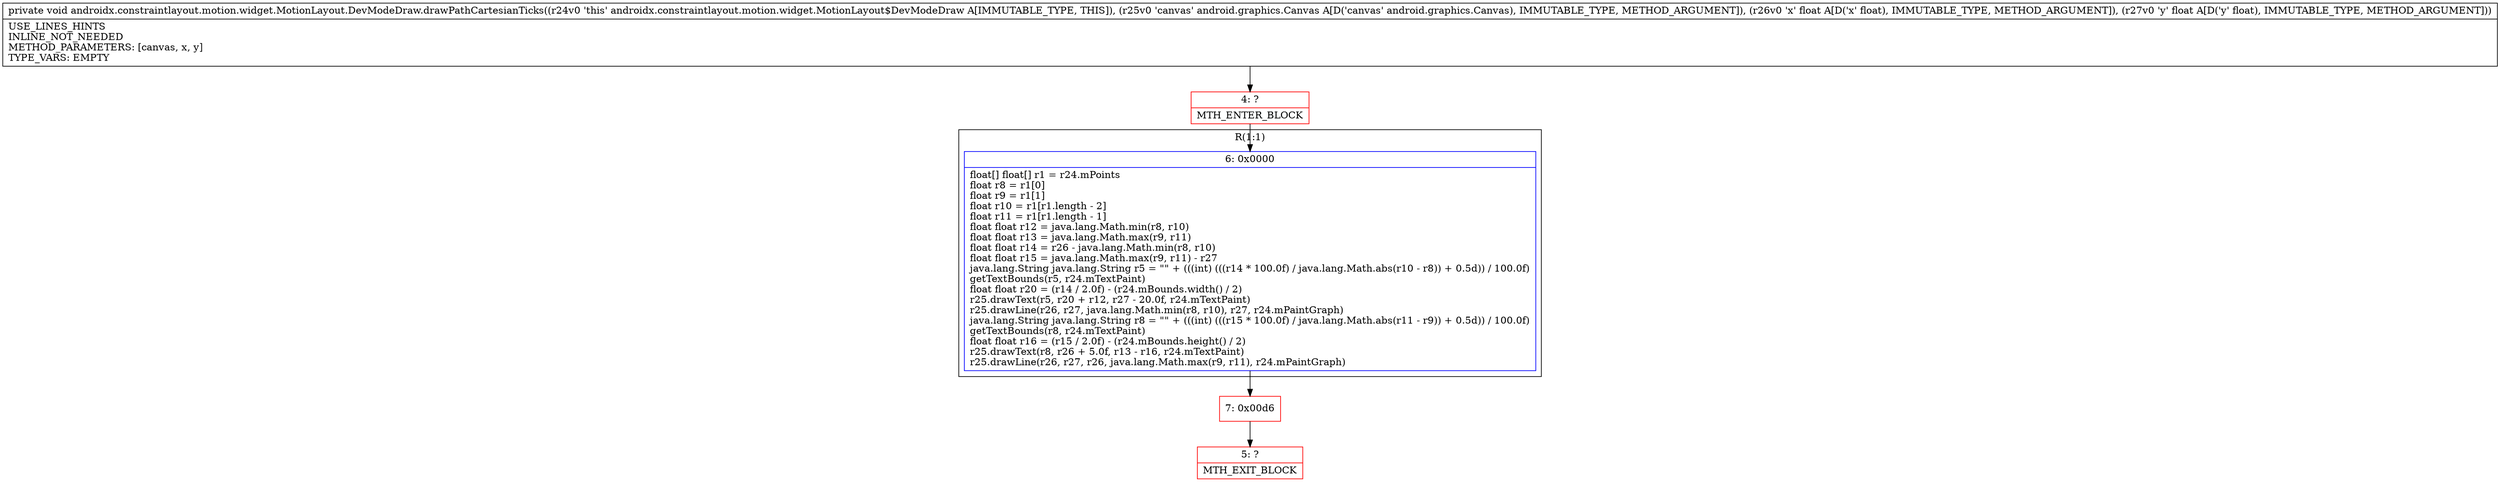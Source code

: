 digraph "CFG forandroidx.constraintlayout.motion.widget.MotionLayout.DevModeDraw.drawPathCartesianTicks(Landroid\/graphics\/Canvas;FF)V" {
subgraph cluster_Region_1149245669 {
label = "R(1:1)";
node [shape=record,color=blue];
Node_6 [shape=record,label="{6\:\ 0x0000|float[] float[] r1 = r24.mPoints\lfloat r8 = r1[0]\lfloat r9 = r1[1]\lfloat r10 = r1[r1.length \- 2]\lfloat r11 = r1[r1.length \- 1]\lfloat float r12 = java.lang.Math.min(r8, r10)\lfloat float r13 = java.lang.Math.max(r9, r11)\lfloat float r14 = r26 \- java.lang.Math.min(r8, r10)\lfloat float r15 = java.lang.Math.max(r9, r11) \- r27\ljava.lang.String java.lang.String r5 = \"\" + (((int) (((r14 * 100.0f) \/ java.lang.Math.abs(r10 \- r8)) + 0.5d)) \/ 100.0f)\lgetTextBounds(r5, r24.mTextPaint)\lfloat float r20 = (r14 \/ 2.0f) \- (r24.mBounds.width() \/ 2)\lr25.drawText(r5, r20 + r12, r27 \- 20.0f, r24.mTextPaint)\lr25.drawLine(r26, r27, java.lang.Math.min(r8, r10), r27, r24.mPaintGraph)\ljava.lang.String java.lang.String r8 = \"\" + (((int) (((r15 * 100.0f) \/ java.lang.Math.abs(r11 \- r9)) + 0.5d)) \/ 100.0f)\lgetTextBounds(r8, r24.mTextPaint)\lfloat float r16 = (r15 \/ 2.0f) \- (r24.mBounds.height() \/ 2)\lr25.drawText(r8, r26 + 5.0f, r13 \- r16, r24.mTextPaint)\lr25.drawLine(r26, r27, r26, java.lang.Math.max(r9, r11), r24.mPaintGraph)\l}"];
}
Node_4 [shape=record,color=red,label="{4\:\ ?|MTH_ENTER_BLOCK\l}"];
Node_7 [shape=record,color=red,label="{7\:\ 0x00d6}"];
Node_5 [shape=record,color=red,label="{5\:\ ?|MTH_EXIT_BLOCK\l}"];
MethodNode[shape=record,label="{private void androidx.constraintlayout.motion.widget.MotionLayout.DevModeDraw.drawPathCartesianTicks((r24v0 'this' androidx.constraintlayout.motion.widget.MotionLayout$DevModeDraw A[IMMUTABLE_TYPE, THIS]), (r25v0 'canvas' android.graphics.Canvas A[D('canvas' android.graphics.Canvas), IMMUTABLE_TYPE, METHOD_ARGUMENT]), (r26v0 'x' float A[D('x' float), IMMUTABLE_TYPE, METHOD_ARGUMENT]), (r27v0 'y' float A[D('y' float), IMMUTABLE_TYPE, METHOD_ARGUMENT]))  | USE_LINES_HINTS\lINLINE_NOT_NEEDED\lMETHOD_PARAMETERS: [canvas, x, y]\lTYPE_VARS: EMPTY\l}"];
MethodNode -> Node_4;Node_6 -> Node_7;
Node_4 -> Node_6;
Node_7 -> Node_5;
}

